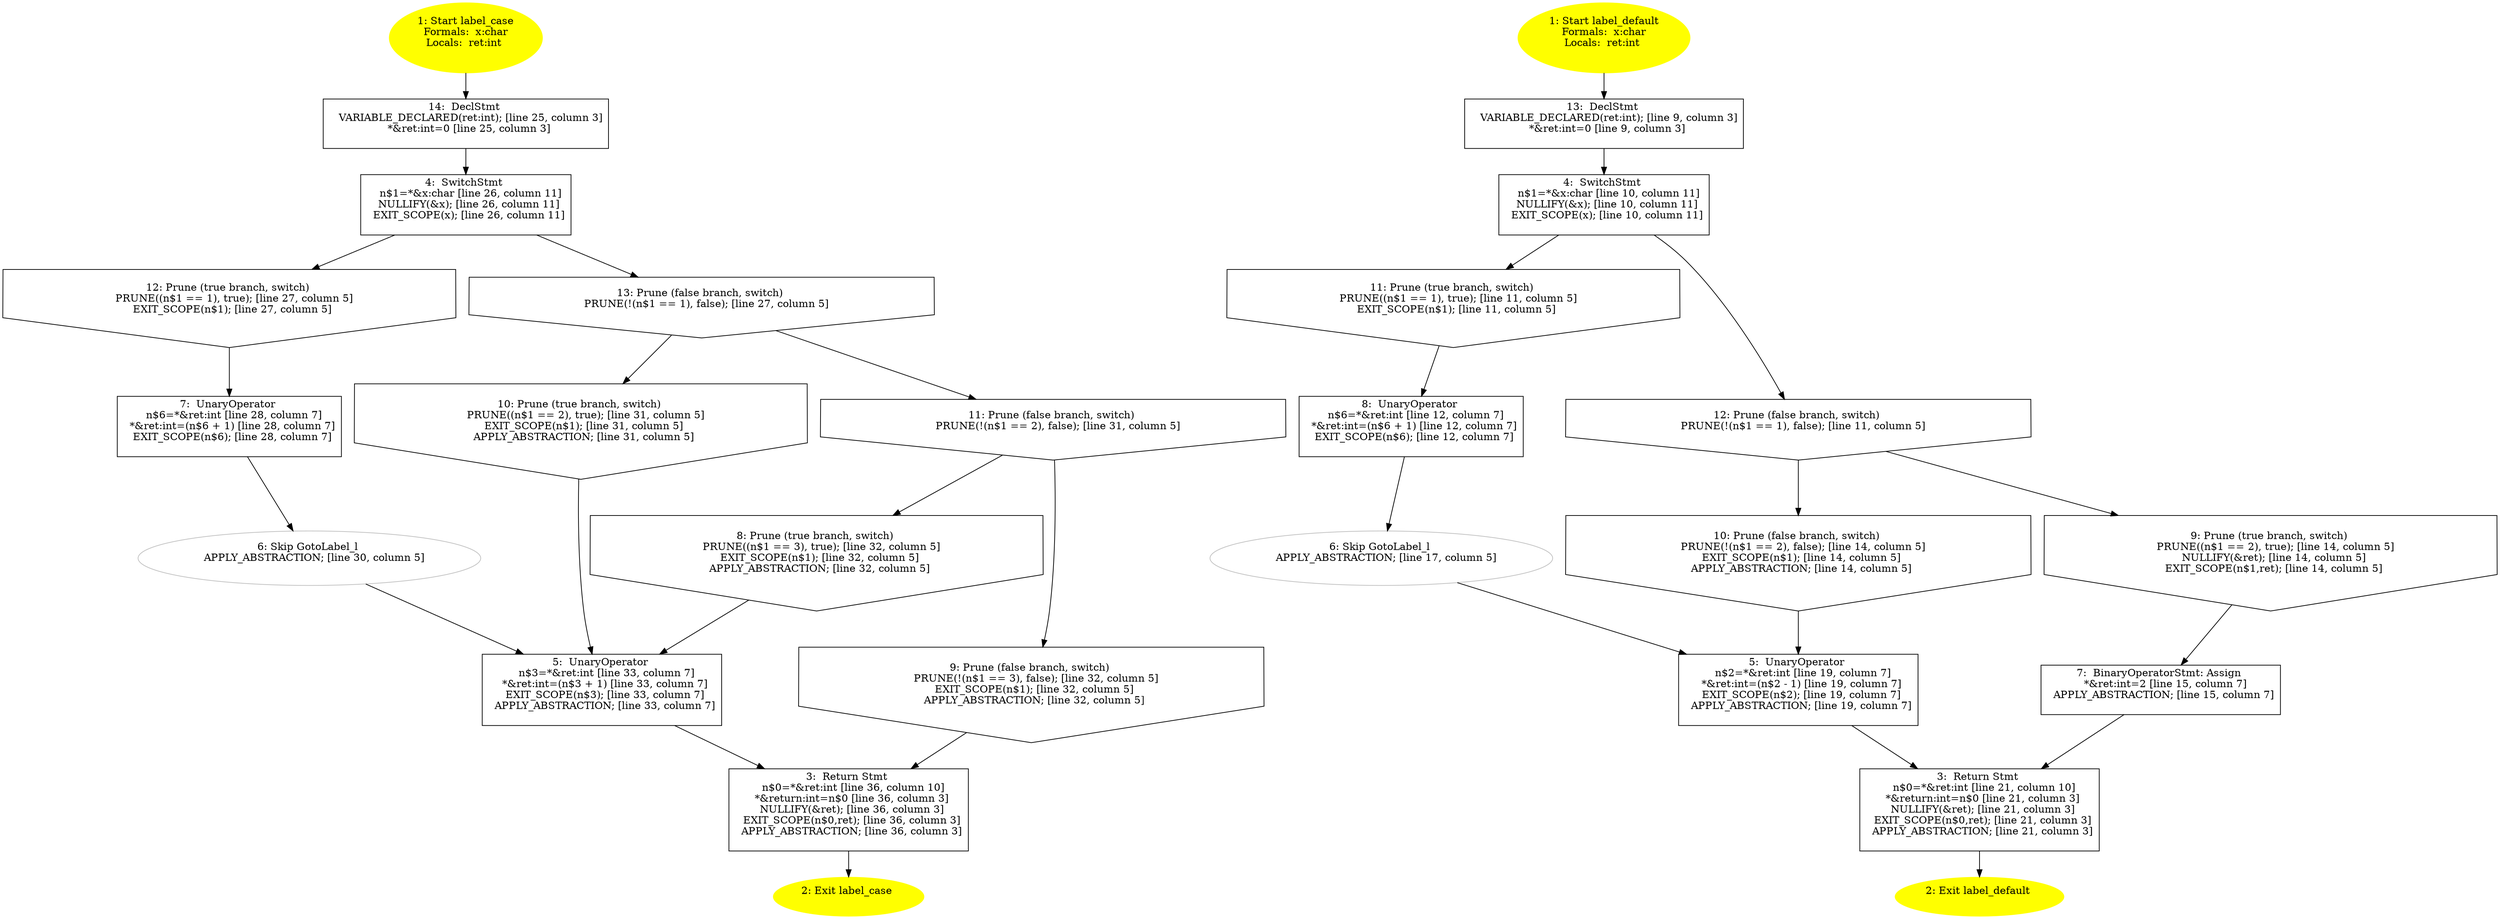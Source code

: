 /* @generated */
digraph cfg {
"label_case.83d07a314df100648248d9156212096b_1" [label="1: Start label_case\nFormals:  x:char\nLocals:  ret:int \n  " color=yellow style=filled]
	

	 "label_case.83d07a314df100648248d9156212096b_1" -> "label_case.83d07a314df100648248d9156212096b_14" ;
"label_case.83d07a314df100648248d9156212096b_2" [label="2: Exit label_case \n  " color=yellow style=filled]
	

"label_case.83d07a314df100648248d9156212096b_3" [label="3:  Return Stmt \n   n$0=*&ret:int [line 36, column 10]\n  *&return:int=n$0 [line 36, column 3]\n  NULLIFY(&ret); [line 36, column 3]\n  EXIT_SCOPE(n$0,ret); [line 36, column 3]\n  APPLY_ABSTRACTION; [line 36, column 3]\n " shape="box"]
	

	 "label_case.83d07a314df100648248d9156212096b_3" -> "label_case.83d07a314df100648248d9156212096b_2" ;
"label_case.83d07a314df100648248d9156212096b_4" [label="4:  SwitchStmt \n   n$1=*&x:char [line 26, column 11]\n  NULLIFY(&x); [line 26, column 11]\n  EXIT_SCOPE(x); [line 26, column 11]\n " shape="box"]
	

	 "label_case.83d07a314df100648248d9156212096b_4" -> "label_case.83d07a314df100648248d9156212096b_12" ;
	 "label_case.83d07a314df100648248d9156212096b_4" -> "label_case.83d07a314df100648248d9156212096b_13" ;
"label_case.83d07a314df100648248d9156212096b_5" [label="5:  UnaryOperator \n   n$3=*&ret:int [line 33, column 7]\n  *&ret:int=(n$3 + 1) [line 33, column 7]\n  EXIT_SCOPE(n$3); [line 33, column 7]\n  APPLY_ABSTRACTION; [line 33, column 7]\n " shape="box"]
	

	 "label_case.83d07a314df100648248d9156212096b_5" -> "label_case.83d07a314df100648248d9156212096b_3" ;
"label_case.83d07a314df100648248d9156212096b_6" [label="6: Skip GotoLabel_l \n   APPLY_ABSTRACTION; [line 30, column 5]\n " color="gray"]
	

	 "label_case.83d07a314df100648248d9156212096b_6" -> "label_case.83d07a314df100648248d9156212096b_5" ;
"label_case.83d07a314df100648248d9156212096b_7" [label="7:  UnaryOperator \n   n$6=*&ret:int [line 28, column 7]\n  *&ret:int=(n$6 + 1) [line 28, column 7]\n  EXIT_SCOPE(n$6); [line 28, column 7]\n " shape="box"]
	

	 "label_case.83d07a314df100648248d9156212096b_7" -> "label_case.83d07a314df100648248d9156212096b_6" ;
"label_case.83d07a314df100648248d9156212096b_8" [label="8: Prune (true branch, switch) \n   PRUNE((n$1 == 3), true); [line 32, column 5]\n  EXIT_SCOPE(n$1); [line 32, column 5]\n  APPLY_ABSTRACTION; [line 32, column 5]\n " shape="invhouse"]
	

	 "label_case.83d07a314df100648248d9156212096b_8" -> "label_case.83d07a314df100648248d9156212096b_5" ;
"label_case.83d07a314df100648248d9156212096b_9" [label="9: Prune (false branch, switch) \n   PRUNE(!(n$1 == 3), false); [line 32, column 5]\n  EXIT_SCOPE(n$1); [line 32, column 5]\n  APPLY_ABSTRACTION; [line 32, column 5]\n " shape="invhouse"]
	

	 "label_case.83d07a314df100648248d9156212096b_9" -> "label_case.83d07a314df100648248d9156212096b_3" ;
"label_case.83d07a314df100648248d9156212096b_10" [label="10: Prune (true branch, switch) \n   PRUNE((n$1 == 2), true); [line 31, column 5]\n  EXIT_SCOPE(n$1); [line 31, column 5]\n  APPLY_ABSTRACTION; [line 31, column 5]\n " shape="invhouse"]
	

	 "label_case.83d07a314df100648248d9156212096b_10" -> "label_case.83d07a314df100648248d9156212096b_5" ;
"label_case.83d07a314df100648248d9156212096b_11" [label="11: Prune (false branch, switch) \n   PRUNE(!(n$1 == 2), false); [line 31, column 5]\n " shape="invhouse"]
	

	 "label_case.83d07a314df100648248d9156212096b_11" -> "label_case.83d07a314df100648248d9156212096b_8" ;
	 "label_case.83d07a314df100648248d9156212096b_11" -> "label_case.83d07a314df100648248d9156212096b_9" ;
"label_case.83d07a314df100648248d9156212096b_12" [label="12: Prune (true branch, switch) \n   PRUNE((n$1 == 1), true); [line 27, column 5]\n  EXIT_SCOPE(n$1); [line 27, column 5]\n " shape="invhouse"]
	

	 "label_case.83d07a314df100648248d9156212096b_12" -> "label_case.83d07a314df100648248d9156212096b_7" ;
"label_case.83d07a314df100648248d9156212096b_13" [label="13: Prune (false branch, switch) \n   PRUNE(!(n$1 == 1), false); [line 27, column 5]\n " shape="invhouse"]
	

	 "label_case.83d07a314df100648248d9156212096b_13" -> "label_case.83d07a314df100648248d9156212096b_10" ;
	 "label_case.83d07a314df100648248d9156212096b_13" -> "label_case.83d07a314df100648248d9156212096b_11" ;
"label_case.83d07a314df100648248d9156212096b_14" [label="14:  DeclStmt \n   VARIABLE_DECLARED(ret:int); [line 25, column 3]\n  *&ret:int=0 [line 25, column 3]\n " shape="box"]
	

	 "label_case.83d07a314df100648248d9156212096b_14" -> "label_case.83d07a314df100648248d9156212096b_4" ;
"label_default.f30729864b0243c0a794ef0254fe7d23_1" [label="1: Start label_default\nFormals:  x:char\nLocals:  ret:int \n  " color=yellow style=filled]
	

	 "label_default.f30729864b0243c0a794ef0254fe7d23_1" -> "label_default.f30729864b0243c0a794ef0254fe7d23_13" ;
"label_default.f30729864b0243c0a794ef0254fe7d23_2" [label="2: Exit label_default \n  " color=yellow style=filled]
	

"label_default.f30729864b0243c0a794ef0254fe7d23_3" [label="3:  Return Stmt \n   n$0=*&ret:int [line 21, column 10]\n  *&return:int=n$0 [line 21, column 3]\n  NULLIFY(&ret); [line 21, column 3]\n  EXIT_SCOPE(n$0,ret); [line 21, column 3]\n  APPLY_ABSTRACTION; [line 21, column 3]\n " shape="box"]
	

	 "label_default.f30729864b0243c0a794ef0254fe7d23_3" -> "label_default.f30729864b0243c0a794ef0254fe7d23_2" ;
"label_default.f30729864b0243c0a794ef0254fe7d23_4" [label="4:  SwitchStmt \n   n$1=*&x:char [line 10, column 11]\n  NULLIFY(&x); [line 10, column 11]\n  EXIT_SCOPE(x); [line 10, column 11]\n " shape="box"]
	

	 "label_default.f30729864b0243c0a794ef0254fe7d23_4" -> "label_default.f30729864b0243c0a794ef0254fe7d23_11" ;
	 "label_default.f30729864b0243c0a794ef0254fe7d23_4" -> "label_default.f30729864b0243c0a794ef0254fe7d23_12" ;
"label_default.f30729864b0243c0a794ef0254fe7d23_5" [label="5:  UnaryOperator \n   n$2=*&ret:int [line 19, column 7]\n  *&ret:int=(n$2 - 1) [line 19, column 7]\n  EXIT_SCOPE(n$2); [line 19, column 7]\n  APPLY_ABSTRACTION; [line 19, column 7]\n " shape="box"]
	

	 "label_default.f30729864b0243c0a794ef0254fe7d23_5" -> "label_default.f30729864b0243c0a794ef0254fe7d23_3" ;
"label_default.f30729864b0243c0a794ef0254fe7d23_6" [label="6: Skip GotoLabel_l \n   APPLY_ABSTRACTION; [line 17, column 5]\n " color="gray"]
	

	 "label_default.f30729864b0243c0a794ef0254fe7d23_6" -> "label_default.f30729864b0243c0a794ef0254fe7d23_5" ;
"label_default.f30729864b0243c0a794ef0254fe7d23_7" [label="7:  BinaryOperatorStmt: Assign \n   *&ret:int=2 [line 15, column 7]\n  APPLY_ABSTRACTION; [line 15, column 7]\n " shape="box"]
	

	 "label_default.f30729864b0243c0a794ef0254fe7d23_7" -> "label_default.f30729864b0243c0a794ef0254fe7d23_3" ;
"label_default.f30729864b0243c0a794ef0254fe7d23_8" [label="8:  UnaryOperator \n   n$6=*&ret:int [line 12, column 7]\n  *&ret:int=(n$6 + 1) [line 12, column 7]\n  EXIT_SCOPE(n$6); [line 12, column 7]\n " shape="box"]
	

	 "label_default.f30729864b0243c0a794ef0254fe7d23_8" -> "label_default.f30729864b0243c0a794ef0254fe7d23_6" ;
"label_default.f30729864b0243c0a794ef0254fe7d23_9" [label="9: Prune (true branch, switch) \n   PRUNE((n$1 == 2), true); [line 14, column 5]\n  NULLIFY(&ret); [line 14, column 5]\n  EXIT_SCOPE(n$1,ret); [line 14, column 5]\n " shape="invhouse"]
	

	 "label_default.f30729864b0243c0a794ef0254fe7d23_9" -> "label_default.f30729864b0243c0a794ef0254fe7d23_7" ;
"label_default.f30729864b0243c0a794ef0254fe7d23_10" [label="10: Prune (false branch, switch) \n   PRUNE(!(n$1 == 2), false); [line 14, column 5]\n  EXIT_SCOPE(n$1); [line 14, column 5]\n  APPLY_ABSTRACTION; [line 14, column 5]\n " shape="invhouse"]
	

	 "label_default.f30729864b0243c0a794ef0254fe7d23_10" -> "label_default.f30729864b0243c0a794ef0254fe7d23_5" ;
"label_default.f30729864b0243c0a794ef0254fe7d23_11" [label="11: Prune (true branch, switch) \n   PRUNE((n$1 == 1), true); [line 11, column 5]\n  EXIT_SCOPE(n$1); [line 11, column 5]\n " shape="invhouse"]
	

	 "label_default.f30729864b0243c0a794ef0254fe7d23_11" -> "label_default.f30729864b0243c0a794ef0254fe7d23_8" ;
"label_default.f30729864b0243c0a794ef0254fe7d23_12" [label="12: Prune (false branch, switch) \n   PRUNE(!(n$1 == 1), false); [line 11, column 5]\n " shape="invhouse"]
	

	 "label_default.f30729864b0243c0a794ef0254fe7d23_12" -> "label_default.f30729864b0243c0a794ef0254fe7d23_9" ;
	 "label_default.f30729864b0243c0a794ef0254fe7d23_12" -> "label_default.f30729864b0243c0a794ef0254fe7d23_10" ;
"label_default.f30729864b0243c0a794ef0254fe7d23_13" [label="13:  DeclStmt \n   VARIABLE_DECLARED(ret:int); [line 9, column 3]\n  *&ret:int=0 [line 9, column 3]\n " shape="box"]
	

	 "label_default.f30729864b0243c0a794ef0254fe7d23_13" -> "label_default.f30729864b0243c0a794ef0254fe7d23_4" ;
}
